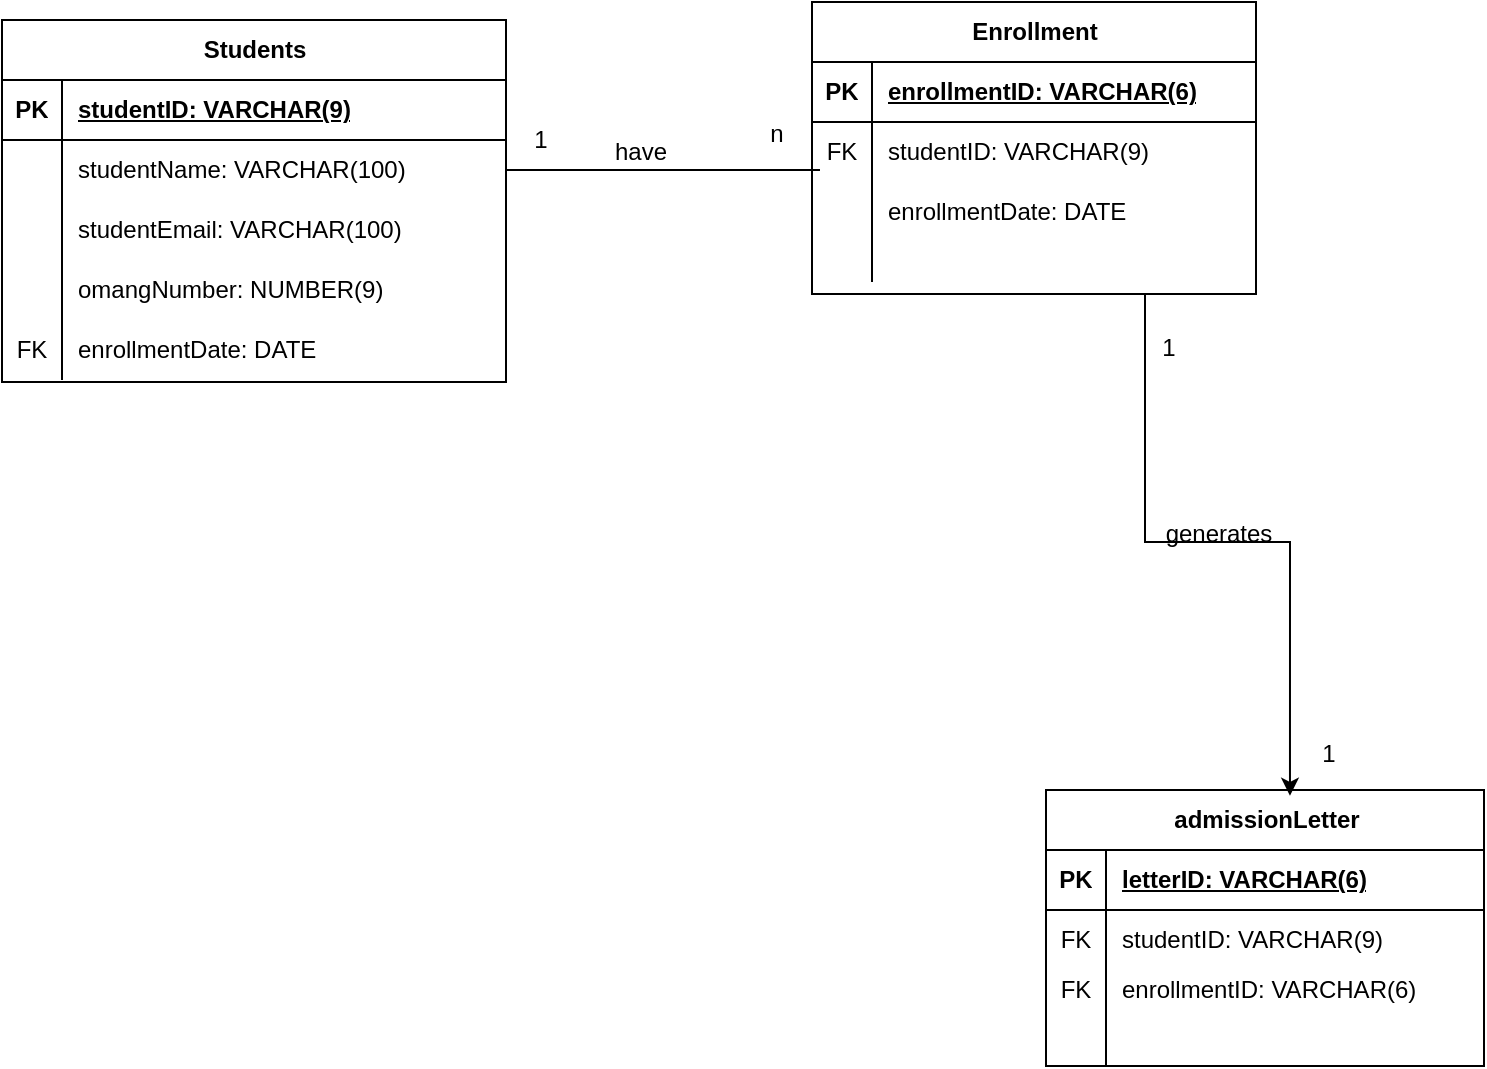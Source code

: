 <mxfile version="26.1.0">
  <diagram name="Page-1" id="y1W9RfUVO1V5fEcaykIW">
    <mxGraphModel dx="786" dy="733" grid="0" gridSize="10" guides="1" tooltips="1" connect="1" arrows="1" fold="1" page="0" pageScale="1" pageWidth="850" pageHeight="1100" math="0" shadow="0">
      <root>
        <mxCell id="0" />
        <mxCell id="1" parent="0" />
        <mxCell id="6JEuvCTN8KJyj1kKY2gu-1" value="Students" style="shape=table;startSize=30;container=1;collapsible=1;childLayout=tableLayout;fixedRows=1;rowLines=0;fontStyle=1;align=center;resizeLast=1;html=1;" parent="1" vertex="1">
          <mxGeometry x="57" y="60" width="252" height="181" as="geometry" />
        </mxCell>
        <mxCell id="6JEuvCTN8KJyj1kKY2gu-2" value="" style="shape=tableRow;horizontal=0;startSize=0;swimlaneHead=0;swimlaneBody=0;fillColor=none;collapsible=0;dropTarget=0;points=[[0,0.5],[1,0.5]];portConstraint=eastwest;top=0;left=0;right=0;bottom=1;" parent="6JEuvCTN8KJyj1kKY2gu-1" vertex="1">
          <mxGeometry y="30" width="252" height="30" as="geometry" />
        </mxCell>
        <mxCell id="6JEuvCTN8KJyj1kKY2gu-3" value="PK" style="shape=partialRectangle;connectable=0;fillColor=none;top=0;left=0;bottom=0;right=0;fontStyle=1;overflow=hidden;whiteSpace=wrap;html=1;" parent="6JEuvCTN8KJyj1kKY2gu-2" vertex="1">
          <mxGeometry width="30" height="30" as="geometry">
            <mxRectangle width="30" height="30" as="alternateBounds" />
          </mxGeometry>
        </mxCell>
        <mxCell id="6JEuvCTN8KJyj1kKY2gu-4" value="studentID: VARCHAR(9)" style="shape=partialRectangle;connectable=0;fillColor=none;top=0;left=0;bottom=0;right=0;align=left;spacingLeft=6;fontStyle=5;overflow=hidden;whiteSpace=wrap;html=1;" parent="6JEuvCTN8KJyj1kKY2gu-2" vertex="1">
          <mxGeometry x="30" width="222" height="30" as="geometry">
            <mxRectangle width="222" height="30" as="alternateBounds" />
          </mxGeometry>
        </mxCell>
        <mxCell id="6JEuvCTN8KJyj1kKY2gu-5" value="" style="shape=tableRow;horizontal=0;startSize=0;swimlaneHead=0;swimlaneBody=0;fillColor=none;collapsible=0;dropTarget=0;points=[[0,0.5],[1,0.5]];portConstraint=eastwest;top=0;left=0;right=0;bottom=0;" parent="6JEuvCTN8KJyj1kKY2gu-1" vertex="1">
          <mxGeometry y="60" width="252" height="30" as="geometry" />
        </mxCell>
        <mxCell id="6JEuvCTN8KJyj1kKY2gu-6" value="" style="shape=partialRectangle;connectable=0;fillColor=none;top=0;left=0;bottom=0;right=0;editable=1;overflow=hidden;whiteSpace=wrap;html=1;" parent="6JEuvCTN8KJyj1kKY2gu-5" vertex="1">
          <mxGeometry width="30" height="30" as="geometry">
            <mxRectangle width="30" height="30" as="alternateBounds" />
          </mxGeometry>
        </mxCell>
        <mxCell id="6JEuvCTN8KJyj1kKY2gu-7" value="studentName: VARCHAR(100)" style="shape=partialRectangle;connectable=0;fillColor=none;top=0;left=0;bottom=0;right=0;align=left;spacingLeft=6;overflow=hidden;whiteSpace=wrap;html=1;" parent="6JEuvCTN8KJyj1kKY2gu-5" vertex="1">
          <mxGeometry x="30" width="222" height="30" as="geometry">
            <mxRectangle width="222" height="30" as="alternateBounds" />
          </mxGeometry>
        </mxCell>
        <mxCell id="6JEuvCTN8KJyj1kKY2gu-8" value="" style="shape=tableRow;horizontal=0;startSize=0;swimlaneHead=0;swimlaneBody=0;fillColor=none;collapsible=0;dropTarget=0;points=[[0,0.5],[1,0.5]];portConstraint=eastwest;top=0;left=0;right=0;bottom=0;" parent="6JEuvCTN8KJyj1kKY2gu-1" vertex="1">
          <mxGeometry y="90" width="252" height="30" as="geometry" />
        </mxCell>
        <mxCell id="6JEuvCTN8KJyj1kKY2gu-9" value="" style="shape=partialRectangle;connectable=0;fillColor=none;top=0;left=0;bottom=0;right=0;editable=1;overflow=hidden;whiteSpace=wrap;html=1;" parent="6JEuvCTN8KJyj1kKY2gu-8" vertex="1">
          <mxGeometry width="30" height="30" as="geometry">
            <mxRectangle width="30" height="30" as="alternateBounds" />
          </mxGeometry>
        </mxCell>
        <mxCell id="6JEuvCTN8KJyj1kKY2gu-10" value="studentEmail: VARCHAR(100)" style="shape=partialRectangle;connectable=0;fillColor=none;top=0;left=0;bottom=0;right=0;align=left;spacingLeft=6;overflow=hidden;whiteSpace=wrap;html=1;" parent="6JEuvCTN8KJyj1kKY2gu-8" vertex="1">
          <mxGeometry x="30" width="222" height="30" as="geometry">
            <mxRectangle width="222" height="30" as="alternateBounds" />
          </mxGeometry>
        </mxCell>
        <mxCell id="6JEuvCTN8KJyj1kKY2gu-11" value="" style="shape=tableRow;horizontal=0;startSize=0;swimlaneHead=0;swimlaneBody=0;fillColor=none;collapsible=0;dropTarget=0;points=[[0,0.5],[1,0.5]];portConstraint=eastwest;top=0;left=0;right=0;bottom=0;" parent="6JEuvCTN8KJyj1kKY2gu-1" vertex="1">
          <mxGeometry y="120" width="252" height="30" as="geometry" />
        </mxCell>
        <mxCell id="6JEuvCTN8KJyj1kKY2gu-12" value="" style="shape=partialRectangle;connectable=0;fillColor=none;top=0;left=0;bottom=0;right=0;editable=1;overflow=hidden;whiteSpace=wrap;html=1;" parent="6JEuvCTN8KJyj1kKY2gu-11" vertex="1">
          <mxGeometry width="30" height="30" as="geometry">
            <mxRectangle width="30" height="30" as="alternateBounds" />
          </mxGeometry>
        </mxCell>
        <mxCell id="6JEuvCTN8KJyj1kKY2gu-13" value="omangNumber: NUMBER(9)" style="shape=partialRectangle;connectable=0;fillColor=none;top=0;left=0;bottom=0;right=0;align=left;spacingLeft=6;overflow=hidden;whiteSpace=wrap;html=1;" parent="6JEuvCTN8KJyj1kKY2gu-11" vertex="1">
          <mxGeometry x="30" width="222" height="30" as="geometry">
            <mxRectangle width="222" height="30" as="alternateBounds" />
          </mxGeometry>
        </mxCell>
        <mxCell id="6hI-fY--DaLcRTAlSpk3-2" value="" style="shape=tableRow;horizontal=0;startSize=0;swimlaneHead=0;swimlaneBody=0;fillColor=none;collapsible=0;dropTarget=0;points=[[0,0.5],[1,0.5]];portConstraint=eastwest;top=0;left=0;right=0;bottom=0;" parent="6JEuvCTN8KJyj1kKY2gu-1" vertex="1">
          <mxGeometry y="150" width="252" height="30" as="geometry" />
        </mxCell>
        <mxCell id="6hI-fY--DaLcRTAlSpk3-3" value="FK" style="shape=partialRectangle;connectable=0;fillColor=none;top=0;left=0;bottom=0;right=0;editable=1;overflow=hidden;whiteSpace=wrap;html=1;" parent="6hI-fY--DaLcRTAlSpk3-2" vertex="1">
          <mxGeometry width="30" height="30" as="geometry">
            <mxRectangle width="30" height="30" as="alternateBounds" />
          </mxGeometry>
        </mxCell>
        <mxCell id="6hI-fY--DaLcRTAlSpk3-4" value="enrollmentDate: DATE" style="shape=partialRectangle;connectable=0;fillColor=none;top=0;left=0;bottom=0;right=0;align=left;spacingLeft=6;overflow=hidden;whiteSpace=wrap;html=1;" parent="6hI-fY--DaLcRTAlSpk3-2" vertex="1">
          <mxGeometry x="30" width="222" height="30" as="geometry">
            <mxRectangle width="222" height="30" as="alternateBounds" />
          </mxGeometry>
        </mxCell>
        <mxCell id="6hI-fY--DaLcRTAlSpk3-83" value="Enrollment" style="shape=table;startSize=30;container=1;collapsible=1;childLayout=tableLayout;fixedRows=1;rowLines=0;fontStyle=1;align=center;resizeLast=1;html=1;" parent="1" vertex="1">
          <mxGeometry x="462" y="51" width="222" height="146" as="geometry" />
        </mxCell>
        <mxCell id="6hI-fY--DaLcRTAlSpk3-84" value="" style="shape=tableRow;horizontal=0;startSize=0;swimlaneHead=0;swimlaneBody=0;fillColor=none;collapsible=0;dropTarget=0;points=[[0,0.5],[1,0.5]];portConstraint=eastwest;top=0;left=0;right=0;bottom=1;" parent="6hI-fY--DaLcRTAlSpk3-83" vertex="1">
          <mxGeometry y="30" width="222" height="30" as="geometry" />
        </mxCell>
        <mxCell id="6hI-fY--DaLcRTAlSpk3-85" value="PK" style="shape=partialRectangle;connectable=0;fillColor=none;top=0;left=0;bottom=0;right=0;fontStyle=1;overflow=hidden;whiteSpace=wrap;html=1;" parent="6hI-fY--DaLcRTAlSpk3-84" vertex="1">
          <mxGeometry width="30" height="30" as="geometry">
            <mxRectangle width="30" height="30" as="alternateBounds" />
          </mxGeometry>
        </mxCell>
        <mxCell id="6hI-fY--DaLcRTAlSpk3-86" value="enrollmentID: VARCHAR(6)" style="shape=partialRectangle;connectable=0;fillColor=none;top=0;left=0;bottom=0;right=0;align=left;spacingLeft=6;fontStyle=5;overflow=hidden;whiteSpace=wrap;html=1;" parent="6hI-fY--DaLcRTAlSpk3-84" vertex="1">
          <mxGeometry x="30" width="192" height="30" as="geometry">
            <mxRectangle width="192" height="30" as="alternateBounds" />
          </mxGeometry>
        </mxCell>
        <mxCell id="6hI-fY--DaLcRTAlSpk3-87" value="" style="shape=tableRow;horizontal=0;startSize=0;swimlaneHead=0;swimlaneBody=0;fillColor=none;collapsible=0;dropTarget=0;points=[[0,0.5],[1,0.5]];portConstraint=eastwest;top=0;left=0;right=0;bottom=0;" parent="6hI-fY--DaLcRTAlSpk3-83" vertex="1">
          <mxGeometry y="60" width="222" height="30" as="geometry" />
        </mxCell>
        <mxCell id="6hI-fY--DaLcRTAlSpk3-88" value="FK" style="shape=partialRectangle;connectable=0;fillColor=none;top=0;left=0;bottom=0;right=0;editable=1;overflow=hidden;whiteSpace=wrap;html=1;" parent="6hI-fY--DaLcRTAlSpk3-87" vertex="1">
          <mxGeometry width="30" height="30" as="geometry">
            <mxRectangle width="30" height="30" as="alternateBounds" />
          </mxGeometry>
        </mxCell>
        <mxCell id="6hI-fY--DaLcRTAlSpk3-89" value="studentID: VARCHAR(9)" style="shape=partialRectangle;connectable=0;fillColor=none;top=0;left=0;bottom=0;right=0;align=left;spacingLeft=6;overflow=hidden;whiteSpace=wrap;html=1;" parent="6hI-fY--DaLcRTAlSpk3-87" vertex="1">
          <mxGeometry x="30" width="192" height="30" as="geometry">
            <mxRectangle width="192" height="30" as="alternateBounds" />
          </mxGeometry>
        </mxCell>
        <mxCell id="6hI-fY--DaLcRTAlSpk3-90" value="" style="shape=tableRow;horizontal=0;startSize=0;swimlaneHead=0;swimlaneBody=0;fillColor=none;collapsible=0;dropTarget=0;points=[[0,0.5],[1,0.5]];portConstraint=eastwest;top=0;left=0;right=0;bottom=0;" parent="6hI-fY--DaLcRTAlSpk3-83" vertex="1">
          <mxGeometry y="90" width="222" height="30" as="geometry" />
        </mxCell>
        <mxCell id="6hI-fY--DaLcRTAlSpk3-91" value="" style="shape=partialRectangle;connectable=0;fillColor=none;top=0;left=0;bottom=0;right=0;editable=1;overflow=hidden;whiteSpace=wrap;html=1;" parent="6hI-fY--DaLcRTAlSpk3-90" vertex="1">
          <mxGeometry width="30" height="30" as="geometry">
            <mxRectangle width="30" height="30" as="alternateBounds" />
          </mxGeometry>
        </mxCell>
        <mxCell id="6hI-fY--DaLcRTAlSpk3-92" value="enrollmentDate: DATE" style="shape=partialRectangle;connectable=0;fillColor=none;top=0;left=0;bottom=0;right=0;align=left;spacingLeft=6;overflow=hidden;whiteSpace=wrap;html=1;" parent="6hI-fY--DaLcRTAlSpk3-90" vertex="1">
          <mxGeometry x="30" width="192" height="30" as="geometry">
            <mxRectangle width="192" height="30" as="alternateBounds" />
          </mxGeometry>
        </mxCell>
        <mxCell id="6hI-fY--DaLcRTAlSpk3-93" value="" style="shape=tableRow;horizontal=0;startSize=0;swimlaneHead=0;swimlaneBody=0;fillColor=none;collapsible=0;dropTarget=0;points=[[0,0.5],[1,0.5]];portConstraint=eastwest;top=0;left=0;right=0;bottom=0;" parent="6hI-fY--DaLcRTAlSpk3-83" vertex="1">
          <mxGeometry y="120" width="222" height="20" as="geometry" />
        </mxCell>
        <mxCell id="6hI-fY--DaLcRTAlSpk3-94" value="" style="shape=partialRectangle;connectable=0;fillColor=none;top=0;left=0;bottom=0;right=0;editable=1;overflow=hidden;whiteSpace=wrap;html=1;" parent="6hI-fY--DaLcRTAlSpk3-93" vertex="1">
          <mxGeometry width="30" height="20" as="geometry">
            <mxRectangle width="30" height="20" as="alternateBounds" />
          </mxGeometry>
        </mxCell>
        <mxCell id="6hI-fY--DaLcRTAlSpk3-95" value="" style="shape=partialRectangle;connectable=0;fillColor=none;top=0;left=0;bottom=0;right=0;align=left;spacingLeft=6;overflow=hidden;whiteSpace=wrap;html=1;" parent="6hI-fY--DaLcRTAlSpk3-93" vertex="1">
          <mxGeometry x="30" width="192" height="20" as="geometry">
            <mxRectangle width="192" height="20" as="alternateBounds" />
          </mxGeometry>
        </mxCell>
        <mxCell id="XrdEf8VkT4Mnjk_KKQd5-14" value="&lt;span style=&quot;text-wrap-mode: wrap;&quot;&gt;admissionLetter&lt;/span&gt;" style="shape=table;startSize=30;container=1;collapsible=1;childLayout=tableLayout;fixedRows=1;rowLines=0;fontStyle=1;align=center;resizeLast=1;html=1;" vertex="1" parent="1">
          <mxGeometry x="579" y="445" width="219" height="138" as="geometry" />
        </mxCell>
        <mxCell id="XrdEf8VkT4Mnjk_KKQd5-15" value="" style="shape=tableRow;horizontal=0;startSize=0;swimlaneHead=0;swimlaneBody=0;fillColor=none;collapsible=0;dropTarget=0;points=[[0,0.5],[1,0.5]];portConstraint=eastwest;top=0;left=0;right=0;bottom=1;" vertex="1" parent="XrdEf8VkT4Mnjk_KKQd5-14">
          <mxGeometry y="30" width="219" height="30" as="geometry" />
        </mxCell>
        <mxCell id="XrdEf8VkT4Mnjk_KKQd5-16" value="PK" style="shape=partialRectangle;connectable=0;fillColor=none;top=0;left=0;bottom=0;right=0;fontStyle=1;overflow=hidden;whiteSpace=wrap;html=1;" vertex="1" parent="XrdEf8VkT4Mnjk_KKQd5-15">
          <mxGeometry width="30" height="30" as="geometry">
            <mxRectangle width="30" height="30" as="alternateBounds" />
          </mxGeometry>
        </mxCell>
        <mxCell id="XrdEf8VkT4Mnjk_KKQd5-17" value="letterID: VARCHAR(6)" style="shape=partialRectangle;connectable=0;fillColor=none;top=0;left=0;bottom=0;right=0;align=left;spacingLeft=6;fontStyle=5;overflow=hidden;whiteSpace=wrap;html=1;" vertex="1" parent="XrdEf8VkT4Mnjk_KKQd5-15">
          <mxGeometry x="30" width="189" height="30" as="geometry">
            <mxRectangle width="189" height="30" as="alternateBounds" />
          </mxGeometry>
        </mxCell>
        <mxCell id="XrdEf8VkT4Mnjk_KKQd5-18" value="" style="shape=tableRow;horizontal=0;startSize=0;swimlaneHead=0;swimlaneBody=0;fillColor=none;collapsible=0;dropTarget=0;points=[[0,0.5],[1,0.5]];portConstraint=eastwest;top=0;left=0;right=0;bottom=0;" vertex="1" parent="XrdEf8VkT4Mnjk_KKQd5-14">
          <mxGeometry y="60" width="219" height="30" as="geometry" />
        </mxCell>
        <mxCell id="XrdEf8VkT4Mnjk_KKQd5-19" value="FK" style="shape=partialRectangle;connectable=0;fillColor=none;top=0;left=0;bottom=0;right=0;editable=1;overflow=hidden;whiteSpace=wrap;html=1;" vertex="1" parent="XrdEf8VkT4Mnjk_KKQd5-18">
          <mxGeometry width="30" height="30" as="geometry">
            <mxRectangle width="30" height="30" as="alternateBounds" />
          </mxGeometry>
        </mxCell>
        <mxCell id="XrdEf8VkT4Mnjk_KKQd5-20" value="studentID: VARCHAR(9)" style="shape=partialRectangle;connectable=0;fillColor=none;top=0;left=0;bottom=0;right=0;align=left;spacingLeft=6;overflow=hidden;whiteSpace=wrap;html=1;" vertex="1" parent="XrdEf8VkT4Mnjk_KKQd5-18">
          <mxGeometry x="30" width="189" height="30" as="geometry">
            <mxRectangle width="189" height="30" as="alternateBounds" />
          </mxGeometry>
        </mxCell>
        <mxCell id="XrdEf8VkT4Mnjk_KKQd5-21" value="" style="shape=tableRow;horizontal=0;startSize=0;swimlaneHead=0;swimlaneBody=0;fillColor=none;collapsible=0;dropTarget=0;points=[[0,0.5],[1,0.5]];portConstraint=eastwest;top=0;left=0;right=0;bottom=0;" vertex="1" parent="XrdEf8VkT4Mnjk_KKQd5-14">
          <mxGeometry y="90" width="219" height="20" as="geometry" />
        </mxCell>
        <mxCell id="XrdEf8VkT4Mnjk_KKQd5-22" value="FK" style="shape=partialRectangle;connectable=0;fillColor=none;top=0;left=0;bottom=0;right=0;editable=1;overflow=hidden;whiteSpace=wrap;html=1;" vertex="1" parent="XrdEf8VkT4Mnjk_KKQd5-21">
          <mxGeometry width="30" height="20" as="geometry">
            <mxRectangle width="30" height="20" as="alternateBounds" />
          </mxGeometry>
        </mxCell>
        <mxCell id="XrdEf8VkT4Mnjk_KKQd5-23" value="enrollmentID: VARCHAR(6)" style="shape=partialRectangle;connectable=0;fillColor=none;top=0;left=0;bottom=0;right=0;align=left;spacingLeft=6;overflow=hidden;whiteSpace=wrap;html=1;" vertex="1" parent="XrdEf8VkT4Mnjk_KKQd5-21">
          <mxGeometry x="30" width="189" height="20" as="geometry">
            <mxRectangle width="189" height="20" as="alternateBounds" />
          </mxGeometry>
        </mxCell>
        <mxCell id="XrdEf8VkT4Mnjk_KKQd5-24" value="" style="shape=tableRow;horizontal=0;startSize=0;swimlaneHead=0;swimlaneBody=0;fillColor=none;collapsible=0;dropTarget=0;points=[[0,0.5],[1,0.5]];portConstraint=eastwest;top=0;left=0;right=0;bottom=0;" vertex="1" parent="XrdEf8VkT4Mnjk_KKQd5-14">
          <mxGeometry y="110" width="219" height="28" as="geometry" />
        </mxCell>
        <mxCell id="XrdEf8VkT4Mnjk_KKQd5-25" value="" style="shape=partialRectangle;connectable=0;fillColor=none;top=0;left=0;bottom=0;right=0;editable=1;overflow=hidden;whiteSpace=wrap;html=1;" vertex="1" parent="XrdEf8VkT4Mnjk_KKQd5-24">
          <mxGeometry width="30" height="28" as="geometry">
            <mxRectangle width="30" height="28" as="alternateBounds" />
          </mxGeometry>
        </mxCell>
        <mxCell id="XrdEf8VkT4Mnjk_KKQd5-26" value="" style="shape=partialRectangle;connectable=0;fillColor=none;top=0;left=0;bottom=0;right=0;align=left;spacingLeft=6;overflow=hidden;whiteSpace=wrap;html=1;" vertex="1" parent="XrdEf8VkT4Mnjk_KKQd5-24">
          <mxGeometry x="30" width="189" height="28" as="geometry">
            <mxRectangle width="189" height="28" as="alternateBounds" />
          </mxGeometry>
        </mxCell>
        <mxCell id="XrdEf8VkT4Mnjk_KKQd5-39" value="1" style="text;html=1;align=center;verticalAlign=middle;resizable=0;points=[];autosize=1;strokeColor=none;fillColor=none;" vertex="1" parent="1">
          <mxGeometry x="313" y="107" width="25" height="26" as="geometry" />
        </mxCell>
        <mxCell id="XrdEf8VkT4Mnjk_KKQd5-40" value="n" style="text;html=1;align=center;verticalAlign=middle;resizable=0;points=[];autosize=1;strokeColor=none;fillColor=none;" vertex="1" parent="1">
          <mxGeometry x="431" y="104" width="25" height="26" as="geometry" />
        </mxCell>
        <mxCell id="XrdEf8VkT4Mnjk_KKQd5-41" style="edgeStyle=orthogonalEdgeStyle;rounded=0;orthogonalLoop=1;jettySize=auto;html=1;exitX=1;exitY=0.5;exitDx=0;exitDy=0;entryX=0.018;entryY=0.8;entryDx=0;entryDy=0;entryPerimeter=0;endArrow=none;startFill=0;" edge="1" parent="1" source="6JEuvCTN8KJyj1kKY2gu-5" target="6hI-fY--DaLcRTAlSpk3-87">
          <mxGeometry relative="1" as="geometry" />
        </mxCell>
        <mxCell id="XrdEf8VkT4Mnjk_KKQd5-48" style="edgeStyle=orthogonalEdgeStyle;rounded=0;orthogonalLoop=1;jettySize=auto;html=1;exitX=0.75;exitY=1;exitDx=0;exitDy=0;entryX=0.557;entryY=0.021;entryDx=0;entryDy=0;entryPerimeter=0;" edge="1" parent="1" source="6hI-fY--DaLcRTAlSpk3-83" target="XrdEf8VkT4Mnjk_KKQd5-14">
          <mxGeometry relative="1" as="geometry" />
        </mxCell>
        <mxCell id="XrdEf8VkT4Mnjk_KKQd5-49" value="1" style="text;html=1;align=center;verticalAlign=middle;resizable=0;points=[];autosize=1;strokeColor=none;fillColor=none;" vertex="1" parent="1">
          <mxGeometry x="627" y="211" width="25" height="26" as="geometry" />
        </mxCell>
        <mxCell id="XrdEf8VkT4Mnjk_KKQd5-50" value="1" style="text;html=1;align=center;verticalAlign=middle;resizable=0;points=[];autosize=1;strokeColor=none;fillColor=none;" vertex="1" parent="1">
          <mxGeometry x="707" y="414" width="25" height="26" as="geometry" />
        </mxCell>
        <mxCell id="XrdEf8VkT4Mnjk_KKQd5-51" value="generates" style="text;html=1;align=center;verticalAlign=middle;resizable=0;points=[];autosize=1;strokeColor=none;fillColor=none;" vertex="1" parent="1">
          <mxGeometry x="629" y="304" width="71" height="26" as="geometry" />
        </mxCell>
        <mxCell id="XrdEf8VkT4Mnjk_KKQd5-53" value="have" style="text;html=1;align=center;verticalAlign=middle;resizable=0;points=[];autosize=1;strokeColor=none;fillColor=none;" vertex="1" parent="1">
          <mxGeometry x="354" y="113" width="44" height="26" as="geometry" />
        </mxCell>
      </root>
    </mxGraphModel>
  </diagram>
</mxfile>
